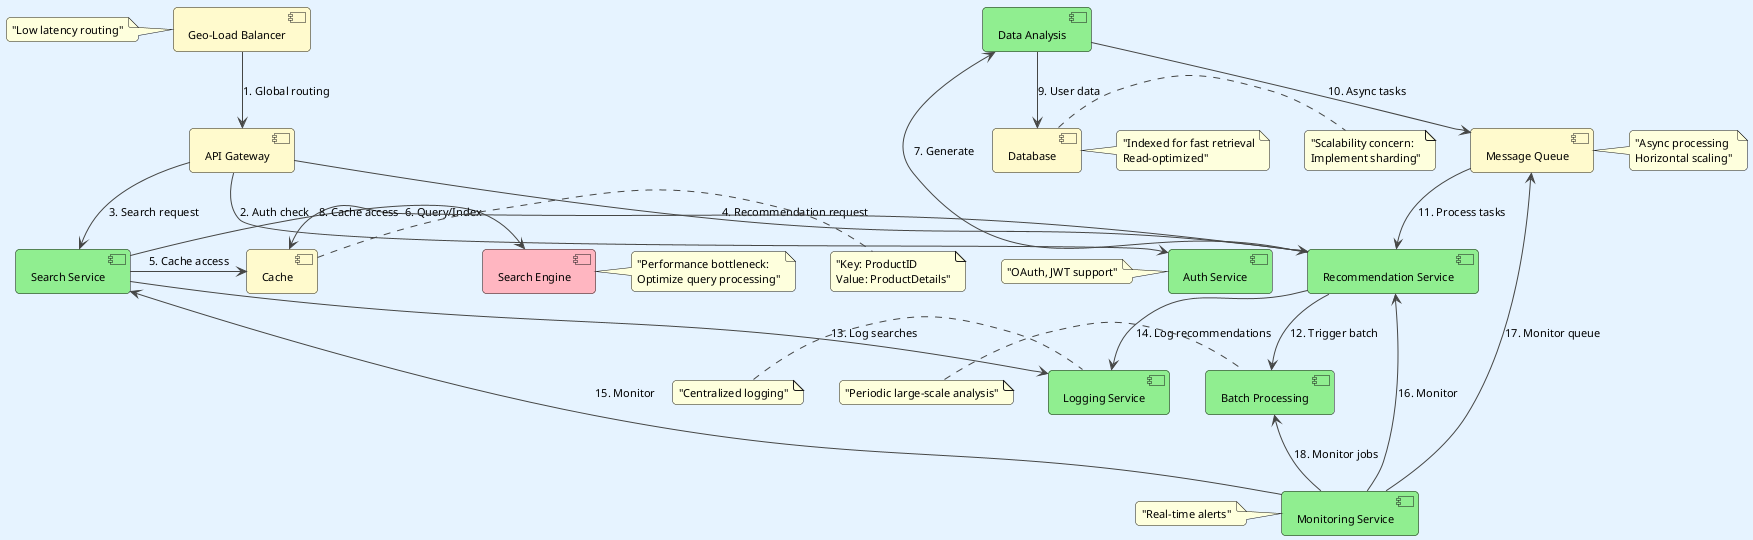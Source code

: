 @startuml Search_Recommendation_Architecture_Optimized
!define LIGHTYELLOW #FFFACD
!define LIGHTGREEN #90EE90
!define LIGHTRED #FFB6C1

skinparam backgroundColor #E6F3FF
skinparam shadowing false
skinparam RoundCorner 8
skinparam ArrowColor 454645
skinparam DefaultFontName Arial
skinparam DefaultFontSize 11

allowmixing

component "Geo-Load Balancer" as GeoLoadBalancer #FFFACD
component "API Gateway" as APIGateway #FFFACD

component "Auth Service" as AuthService #90EE90
component "Search Service" as SearchService #90EE90
component "Recommendation Service" as RecommendationService #90EE90
component "Search Engine" as SearchEngine #FFB6C1
component "Data Analysis" as DataAnalysis #90EE90
component "Cache" as Cache #FFFACD
component "Database" as Database #FFFACD
component "Message Queue" as MessageQueue #FFFACD
component "Logging Service" as LoggingService #90EE90
component "Monitoring Service" as MonitoringService #90EE90
component "Batch Processing" as BatchProcessing #90EE90

' Relationships
GeoLoadBalancer -down-> APIGateway : "1. Global routing"
APIGateway -down-> AuthService : "2. Auth check"
APIGateway -down-> SearchService : "3. Search request"
APIGateway -down-> RecommendationService : "4. Recommendation request"
SearchService -right-> Cache : "5. Cache access"
SearchService -right-> SearchEngine : "6. Query/Index"
RecommendationService -left-> DataAnalysis : "7. Generate"
RecommendationService -left-> Cache : "8. Cache access"
DataAnalysis -down-> Database : "9. User data"
DataAnalysis -down-> MessageQueue : "10. Async tasks"
MessageQueue -down-> RecommendationService : "11. Process tasks"
RecommendationService -down-> BatchProcessing : "12. Trigger batch"
SearchService -down-> LoggingService : "13. Log searches"
RecommendationService -down-> LoggingService : "14. Log recommendations"
MonitoringService -up-> SearchService : "15. Monitor"
MonitoringService -up-> RecommendationService : "16. Monitor"
MonitoringService -up-> MessageQueue : "17. Monitor queue"
MonitoringService -up-> BatchProcessing : "18. Monitor jobs"

note right of Cache : "Key: ProductID\nValue: ProductDetails"
note right of Database : "Indexed for fast retrieval\nRead-optimized"
note right of MessageQueue : "Async processing\nHorizontal scaling"
note left of GeoLoadBalancer : "Low latency routing"
note left of AuthService : "OAuth, JWT support"
note left of LoggingService : "Centralized logging"
note left of MonitoringService : "Real-time alerts"
note left of BatchProcessing : "Periodic large-scale analysis"
note right of SearchEngine : "Performance bottleneck:\nOptimize query processing"
note right of Database : "Scalability concern:\nImplement sharding"

@enduml
